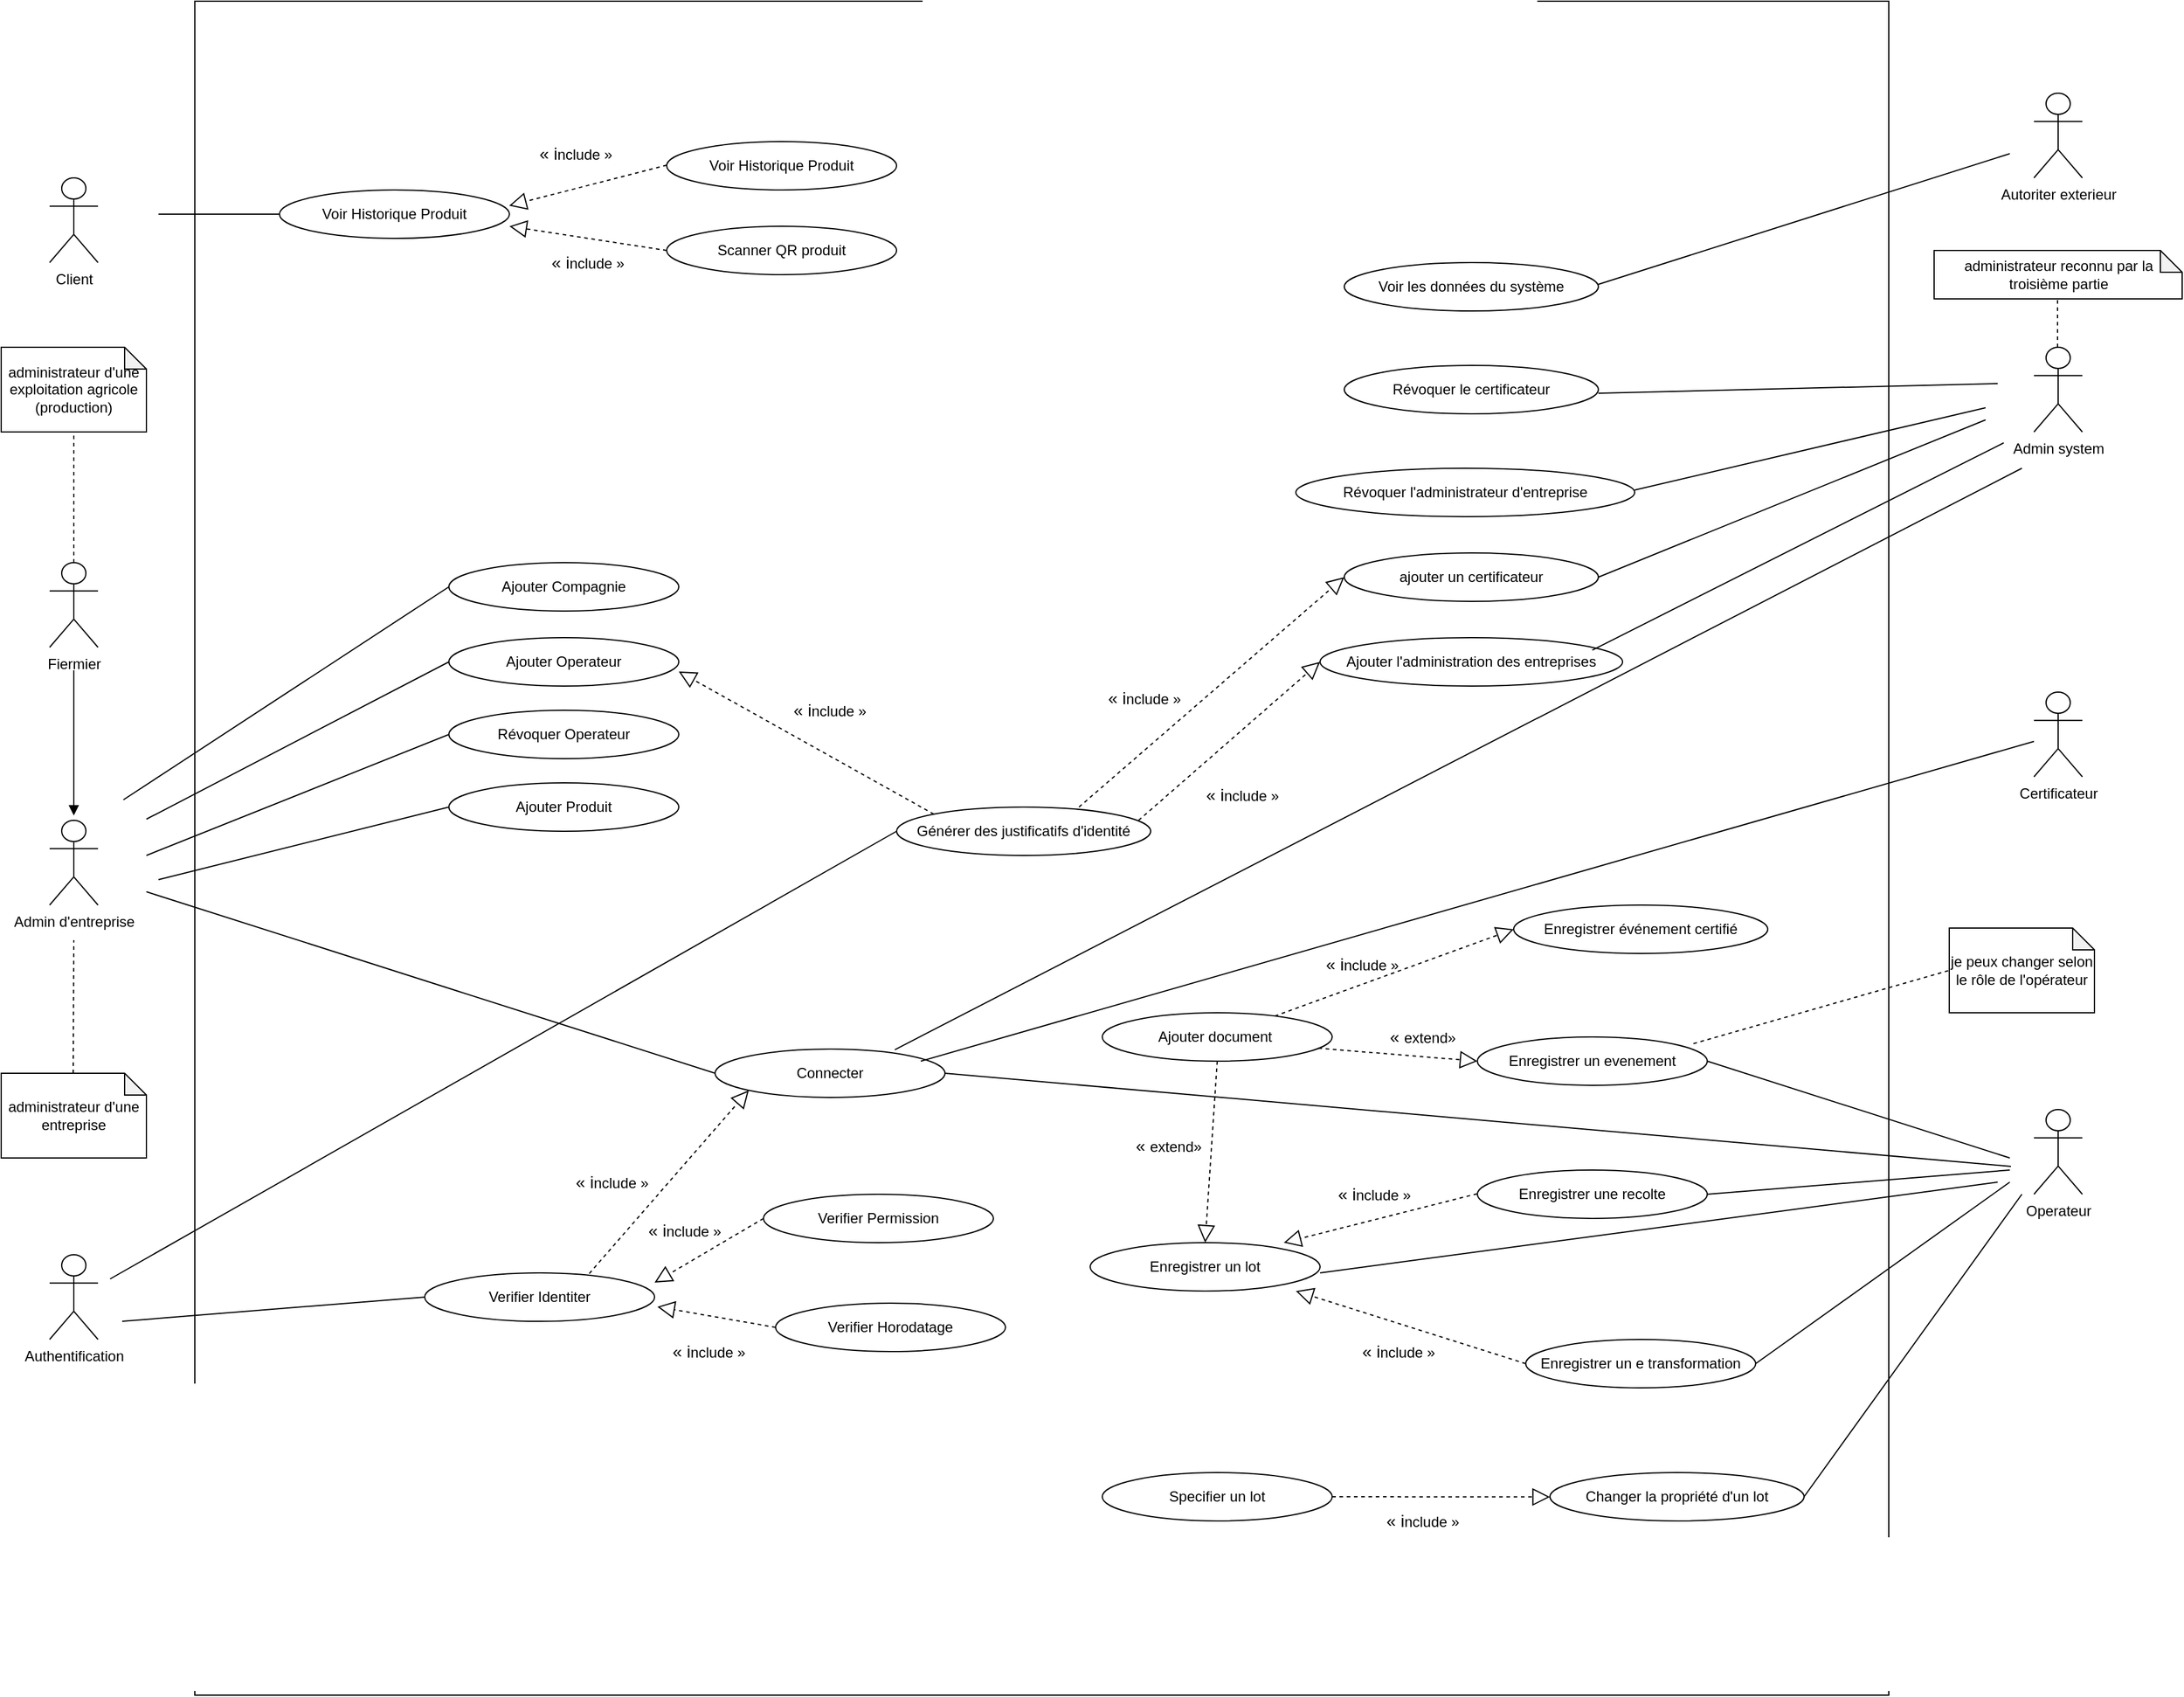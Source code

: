 <mxfile version="12.9.10" type="github">
  <diagram id="YpBe-z9ydHaREtKA_Qj9" name="Page-1">
    <mxGraphModel dx="1519" dy="1913" grid="1" gridSize="10" guides="1" tooltips="1" connect="1" arrows="1" fold="1" page="1" pageScale="1" pageWidth="827" pageHeight="1169" math="0" shadow="0">
      <root>
        <mxCell id="0" />
        <mxCell id="1" parent="0" />
        <mxCell id="3LTx538stvDvCSywU0wL-1" value="" style="whiteSpace=wrap;html=1;aspect=fixed;" vertex="1" parent="1">
          <mxGeometry x="340" y="-856" width="1400" height="1400" as="geometry" />
        </mxCell>
        <mxCell id="3LTx538stvDvCSywU0wL-17" value="Client" style="shape=umlActor;verticalLabelPosition=bottom;labelBackgroundColor=#ffffff;verticalAlign=top;html=1;outlineConnect=0;" vertex="1" parent="1">
          <mxGeometry x="220" y="-710" width="40" height="70" as="geometry" />
        </mxCell>
        <mxCell id="3LTx538stvDvCSywU0wL-18" value="Fiermier" style="shape=umlActor;verticalLabelPosition=bottom;labelBackgroundColor=#ffffff;verticalAlign=top;html=1;outlineConnect=0;" vertex="1" parent="1">
          <mxGeometry x="220" y="-392" width="40" height="70" as="geometry" />
        </mxCell>
        <mxCell id="3LTx538stvDvCSywU0wL-19" value="administrateur d&#39;une exploitation agricole (production)" style="shape=note;whiteSpace=wrap;html=1;backgroundOutline=1;darkOpacity=0.05;size=18;" vertex="1" parent="1">
          <mxGeometry x="180" y="-570" width="120" height="70" as="geometry" />
        </mxCell>
        <mxCell id="3LTx538stvDvCSywU0wL-20" value="" style="endArrow=none;dashed=1;html=1;entryX=0.5;entryY=1;entryDx=0;entryDy=0;entryPerimeter=0;exitX=0.5;exitY=0;exitDx=0;exitDy=0;exitPerimeter=0;" edge="1" parent="1" source="3LTx538stvDvCSywU0wL-18" target="3LTx538stvDvCSywU0wL-19">
          <mxGeometry width="50" height="50" relative="1" as="geometry">
            <mxPoint x="200" y="-390" as="sourcePoint" />
            <mxPoint x="250" y="-440" as="targetPoint" />
          </mxGeometry>
        </mxCell>
        <mxCell id="3LTx538stvDvCSywU0wL-21" value="Admin d&#39;entreprise" style="shape=umlActor;verticalLabelPosition=bottom;labelBackgroundColor=#ffffff;verticalAlign=top;html=1;outlineConnect=0;" vertex="1" parent="1">
          <mxGeometry x="220" y="-179" width="40" height="70" as="geometry" />
        </mxCell>
        <mxCell id="3LTx538stvDvCSywU0wL-31" value="" style="endArrow=block;endFill=1;endSize=6;html=1;entryX=0.5;entryY=0;entryDx=0;entryDy=0;entryPerimeter=0;" edge="1" parent="1">
          <mxGeometry width="100" relative="1" as="geometry">
            <mxPoint x="240" y="-303" as="sourcePoint" />
            <mxPoint x="240" y="-183" as="targetPoint" />
          </mxGeometry>
        </mxCell>
        <mxCell id="3LTx538stvDvCSywU0wL-34" value="administrateur d&#39;une entreprise" style="shape=note;whiteSpace=wrap;html=1;backgroundOutline=1;darkOpacity=0.05;size=18;" vertex="1" parent="1">
          <mxGeometry x="180" y="30" width="120" height="70" as="geometry" />
        </mxCell>
        <mxCell id="3LTx538stvDvCSywU0wL-35" value="" style="endArrow=none;dashed=1;html=1;exitX=0.5;exitY=0;exitDx=0;exitDy=0;exitPerimeter=0;" edge="1" parent="1">
          <mxGeometry width="50" height="50" relative="1" as="geometry">
            <mxPoint x="239.5" y="30" as="sourcePoint" />
            <mxPoint x="240" y="-80" as="targetPoint" />
          </mxGeometry>
        </mxCell>
        <mxCell id="3LTx538stvDvCSywU0wL-36" value="Authentification" style="shape=umlActor;verticalLabelPosition=bottom;labelBackgroundColor=#ffffff;verticalAlign=top;html=1;outlineConnect=0;" vertex="1" parent="1">
          <mxGeometry x="220" y="180" width="40" height="70" as="geometry" />
        </mxCell>
        <mxCell id="3LTx538stvDvCSywU0wL-37" value="Voir Historique Produit" style="ellipse;whiteSpace=wrap;html=1;" vertex="1" parent="1">
          <mxGeometry x="410" y="-700" width="190" height="40" as="geometry" />
        </mxCell>
        <mxCell id="3LTx538stvDvCSywU0wL-38" value="Voir Historique Produit" style="ellipse;whiteSpace=wrap;html=1;" vertex="1" parent="1">
          <mxGeometry x="730" y="-740" width="190" height="40" as="geometry" />
        </mxCell>
        <mxCell id="3LTx538stvDvCSywU0wL-39" value="Scanner QR produit" style="ellipse;whiteSpace=wrap;html=1;" vertex="1" parent="1">
          <mxGeometry x="730" y="-670" width="190" height="40" as="geometry" />
        </mxCell>
        <mxCell id="3LTx538stvDvCSywU0wL-42" value="" style="endArrow=block;dashed=1;endFill=0;endSize=12;html=1;entryX=0.999;entryY=0.325;entryDx=0;entryDy=0;entryPerimeter=0;" edge="1" parent="1" target="3LTx538stvDvCSywU0wL-37">
          <mxGeometry width="160" relative="1" as="geometry">
            <mxPoint x="730" y="-720.5" as="sourcePoint" />
            <mxPoint x="890" y="-720.5" as="targetPoint" />
          </mxGeometry>
        </mxCell>
        <mxCell id="3LTx538stvDvCSywU0wL-43" value="" style="endArrow=block;dashed=1;endFill=0;endSize=12;html=1;exitX=0;exitY=0.5;exitDx=0;exitDy=0;entryX=1;entryY=0.75;entryDx=0;entryDy=0;entryPerimeter=0;" edge="1" parent="1" source="3LTx538stvDvCSywU0wL-39" target="3LTx538stvDvCSywU0wL-37">
          <mxGeometry width="160" relative="1" as="geometry">
            <mxPoint x="740" y="-710.5" as="sourcePoint" />
            <mxPoint x="596" y="-680" as="targetPoint" />
          </mxGeometry>
        </mxCell>
        <mxCell id="3LTx538stvDvCSywU0wL-45" value="Ajouter Produit" style="ellipse;whiteSpace=wrap;html=1;" vertex="1" parent="1">
          <mxGeometry x="550" y="-210" width="190" height="40" as="geometry" />
        </mxCell>
        <mxCell id="3LTx538stvDvCSywU0wL-46" value="Révoquer Operateur" style="ellipse;whiteSpace=wrap;html=1;" vertex="1" parent="1">
          <mxGeometry x="550" y="-270" width="190" height="40" as="geometry" />
        </mxCell>
        <mxCell id="3LTx538stvDvCSywU0wL-47" value="Ajouter Compagnie" style="ellipse;whiteSpace=wrap;html=1;" vertex="1" parent="1">
          <mxGeometry x="550" y="-392" width="190" height="40" as="geometry" />
        </mxCell>
        <mxCell id="3LTx538stvDvCSywU0wL-48" value="Ajouter Operateur" style="ellipse;whiteSpace=wrap;html=1;" vertex="1" parent="1">
          <mxGeometry x="550" y="-330" width="190" height="40" as="geometry" />
        </mxCell>
        <mxCell id="3LTx538stvDvCSywU0wL-50" value="" style="endArrow=none;html=1;entryX=0;entryY=0.5;entryDx=0;entryDy=0;" edge="1" parent="1">
          <mxGeometry width="50" height="50" relative="1" as="geometry">
            <mxPoint x="300" y="-180" as="sourcePoint" />
            <mxPoint x="550" y="-310" as="targetPoint" />
          </mxGeometry>
        </mxCell>
        <mxCell id="3LTx538stvDvCSywU0wL-52" value="" style="endArrow=none;html=1;entryX=0;entryY=0.5;entryDx=0;entryDy=0;" edge="1" parent="1" target="3LTx538stvDvCSywU0wL-46">
          <mxGeometry width="50" height="50" relative="1" as="geometry">
            <mxPoint x="300" y="-150" as="sourcePoint" />
            <mxPoint x="550" y="-280" as="targetPoint" />
          </mxGeometry>
        </mxCell>
        <mxCell id="3LTx538stvDvCSywU0wL-53" value="" style="endArrow=none;html=1;entryX=0;entryY=0.5;entryDx=0;entryDy=0;" edge="1" parent="1" target="3LTx538stvDvCSywU0wL-45">
          <mxGeometry width="50" height="50" relative="1" as="geometry">
            <mxPoint x="310" y="-130" as="sourcePoint" />
            <mxPoint x="560" y="-240" as="targetPoint" />
          </mxGeometry>
        </mxCell>
        <mxCell id="3LTx538stvDvCSywU0wL-54" value="" style="endArrow=none;html=1;entryX=0;entryY=0.5;entryDx=0;entryDy=0;" edge="1" parent="1" target="3LTx538stvDvCSywU0wL-47">
          <mxGeometry width="50" height="50" relative="1" as="geometry">
            <mxPoint x="281" y="-196" as="sourcePoint" />
            <mxPoint x="551" y="-336" as="targetPoint" />
          </mxGeometry>
        </mxCell>
        <mxCell id="3LTx538stvDvCSywU0wL-55" value="Connecter" style="ellipse;whiteSpace=wrap;html=1;" vertex="1" parent="1">
          <mxGeometry x="770" y="10" width="190" height="40" as="geometry" />
        </mxCell>
        <mxCell id="3LTx538stvDvCSywU0wL-56" value="" style="endArrow=none;html=1;entryX=0;entryY=0.5;entryDx=0;entryDy=0;" edge="1" parent="1" target="3LTx538stvDvCSywU0wL-55">
          <mxGeometry width="50" height="50" relative="1" as="geometry">
            <mxPoint x="300" y="-120" as="sourcePoint" />
            <mxPoint x="560" y="-180" as="targetPoint" />
          </mxGeometry>
        </mxCell>
        <mxCell id="3LTx538stvDvCSywU0wL-58" value="Générer des justificatifs d&#39;identité" style="ellipse;whiteSpace=wrap;html=1;" vertex="1" parent="1">
          <mxGeometry x="920" y="-190" width="210" height="40" as="geometry" />
        </mxCell>
        <mxCell id="3LTx538stvDvCSywU0wL-59" value="" style="endArrow=block;dashed=1;endFill=0;endSize=12;html=1;exitX=0;exitY=0;exitDx=0;exitDy=0;entryX=0.5;entryY=0;entryDx=0;entryDy=0;" edge="1" parent="1" source="3LTx538stvDvCSywU0wL-58">
          <mxGeometry width="160" relative="1" as="geometry">
            <mxPoint x="745" y="-380" as="sourcePoint" />
            <mxPoint x="740" y="-302" as="targetPoint" />
          </mxGeometry>
        </mxCell>
        <mxCell id="3LTx538stvDvCSywU0wL-60" value="" style="endArrow=none;html=1;entryX=0;entryY=0.5;entryDx=0;entryDy=0;" edge="1" parent="1" target="3LTx538stvDvCSywU0wL-58">
          <mxGeometry width="50" height="50" relative="1" as="geometry">
            <mxPoint x="270" y="200" as="sourcePoint" />
            <mxPoint x="510" y="140" as="targetPoint" />
          </mxGeometry>
        </mxCell>
        <mxCell id="3LTx538stvDvCSywU0wL-61" value="Verifier Identiter" style="ellipse;whiteSpace=wrap;html=1;" vertex="1" parent="1">
          <mxGeometry x="530" y="195" width="190" height="40" as="geometry" />
        </mxCell>
        <mxCell id="3LTx538stvDvCSywU0wL-62" value="" style="endArrow=none;html=1;entryX=0;entryY=0.5;entryDx=0;entryDy=0;" edge="1" parent="1" target="3LTx538stvDvCSywU0wL-61">
          <mxGeometry width="50" height="50" relative="1" as="geometry">
            <mxPoint x="280" y="235" as="sourcePoint" />
            <mxPoint x="530" y="210" as="targetPoint" />
          </mxGeometry>
        </mxCell>
        <mxCell id="3LTx538stvDvCSywU0wL-63" value="Verifier Permission" style="ellipse;whiteSpace=wrap;html=1;" vertex="1" parent="1">
          <mxGeometry x="810" y="130" width="190" height="40" as="geometry" />
        </mxCell>
        <mxCell id="3LTx538stvDvCSywU0wL-64" value="Verifier Horodatage" style="ellipse;whiteSpace=wrap;html=1;" vertex="1" parent="1">
          <mxGeometry x="820" y="220" width="190" height="40" as="geometry" />
        </mxCell>
        <mxCell id="3LTx538stvDvCSywU0wL-65" value="" style="endArrow=block;dashed=1;endFill=0;endSize=12;html=1;entryX=0;entryY=1;entryDx=0;entryDy=0;exitX=0.716;exitY=0.013;exitDx=0;exitDy=0;exitPerimeter=0;" edge="1" parent="1" source="3LTx538stvDvCSywU0wL-61" target="3LTx538stvDvCSywU0wL-55">
          <mxGeometry width="160" relative="1" as="geometry">
            <mxPoint x="980.754" y="147.858" as="sourcePoint" />
            <mxPoint x="770" y="30" as="targetPoint" />
          </mxGeometry>
        </mxCell>
        <mxCell id="3LTx538stvDvCSywU0wL-66" value="" style="endArrow=block;dashed=1;endFill=0;endSize=12;html=1;entryX=1.012;entryY=0.7;entryDx=0;entryDy=0;exitX=0;exitY=0.5;exitDx=0;exitDy=0;entryPerimeter=0;" edge="1" parent="1" source="3LTx538stvDvCSywU0wL-64" target="3LTx538stvDvCSywU0wL-61">
          <mxGeometry width="160" relative="1" as="geometry">
            <mxPoint x="678.22" y="361.38" as="sourcePoint" />
            <mxPoint x="810.005" y="210.002" as="targetPoint" />
          </mxGeometry>
        </mxCell>
        <mxCell id="3LTx538stvDvCSywU0wL-67" value="" style="endArrow=block;dashed=1;endFill=0;endSize=12;html=1;entryX=1.012;entryY=0.7;entryDx=0;entryDy=0;exitX=0;exitY=0.5;exitDx=0;exitDy=0;entryPerimeter=0;" edge="1" parent="1" source="3LTx538stvDvCSywU0wL-63">
          <mxGeometry width="160" relative="1" as="geometry">
            <mxPoint x="817.72" y="220" as="sourcePoint" />
            <mxPoint x="720" y="203" as="targetPoint" />
          </mxGeometry>
        </mxCell>
        <mxCell id="3LTx538stvDvCSywU0wL-71" value="" style="endArrow=none;html=1;entryX=0;entryY=0.5;entryDx=0;entryDy=0;" edge="1" parent="1" target="3LTx538stvDvCSywU0wL-37">
          <mxGeometry width="50" height="50" relative="1" as="geometry">
            <mxPoint x="310" y="-680" as="sourcePoint" />
            <mxPoint x="549" y="-800" as="targetPoint" />
          </mxGeometry>
        </mxCell>
        <mxCell id="3LTx538stvDvCSywU0wL-72" value="&lt;div&gt;Voir les données du système&lt;/div&gt;" style="ellipse;whiteSpace=wrap;html=1;" vertex="1" parent="1">
          <mxGeometry x="1290" y="-640" width="210" height="40" as="geometry" />
        </mxCell>
        <mxCell id="3LTx538stvDvCSywU0wL-73" value="Révoquer le certificateur" style="ellipse;whiteSpace=wrap;html=1;" vertex="1" parent="1">
          <mxGeometry x="1290" y="-555" width="210" height="40" as="geometry" />
        </mxCell>
        <mxCell id="3LTx538stvDvCSywU0wL-74" value="Révoquer l&#39;administrateur d&#39;entreprise" style="ellipse;whiteSpace=wrap;html=1;" vertex="1" parent="1">
          <mxGeometry x="1250" y="-470" width="280" height="40" as="geometry" />
        </mxCell>
        <mxCell id="3LTx538stvDvCSywU0wL-75" value="ajouter un certificateur" style="ellipse;whiteSpace=wrap;html=1;" vertex="1" parent="1">
          <mxGeometry x="1290" y="-400" width="210" height="40" as="geometry" />
        </mxCell>
        <mxCell id="3LTx538stvDvCSywU0wL-76" value="Ajouter l&#39;administration des entreprises" style="ellipse;whiteSpace=wrap;html=1;" vertex="1" parent="1">
          <mxGeometry x="1270" y="-330" width="250" height="40" as="geometry" />
        </mxCell>
        <mxCell id="3LTx538stvDvCSywU0wL-77" value="" style="endArrow=block;dashed=1;endFill=0;endSize=12;html=1;exitX=0;exitY=0;exitDx=0;exitDy=0;entryX=0;entryY=0.5;entryDx=0;entryDy=0;" edge="1" parent="1" target="3LTx538stvDvCSywU0wL-75">
          <mxGeometry width="160" relative="1" as="geometry">
            <mxPoint x="1070.754" y="-190.002" as="sourcePoint" />
            <mxPoint x="860" y="-307.86" as="targetPoint" />
          </mxGeometry>
        </mxCell>
        <mxCell id="3LTx538stvDvCSywU0wL-78" value="" style="endArrow=block;dashed=1;endFill=0;endSize=12;html=1;exitX=0;exitY=0;exitDx=0;exitDy=0;entryX=0;entryY=0.5;entryDx=0;entryDy=0;" edge="1" parent="1" target="3LTx538stvDvCSywU0wL-76">
          <mxGeometry width="160" relative="1" as="geometry">
            <mxPoint x="1120.004" y="-179.002" as="sourcePoint" />
            <mxPoint x="1339.25" y="-369" as="targetPoint" />
          </mxGeometry>
        </mxCell>
        <mxCell id="3LTx538stvDvCSywU0wL-79" value="Ajouter document&amp;nbsp;" style="ellipse;whiteSpace=wrap;html=1;" vertex="1" parent="1">
          <mxGeometry x="1090" y="-20" width="190" height="40" as="geometry" />
        </mxCell>
        <mxCell id="3LTx538stvDvCSywU0wL-80" value="Enregistrer un lot" style="ellipse;whiteSpace=wrap;html=1;" vertex="1" parent="1">
          <mxGeometry x="1080" y="170" width="190" height="40" as="geometry" />
        </mxCell>
        <mxCell id="3LTx538stvDvCSywU0wL-81" value="Specifier un lot" style="ellipse;whiteSpace=wrap;html=1;" vertex="1" parent="1">
          <mxGeometry x="1090" y="360" width="190" height="40" as="geometry" />
        </mxCell>
        <mxCell id="3LTx538stvDvCSywU0wL-82" value="" style="endArrow=block;dashed=1;endFill=0;endSize=12;html=1;entryX=0.5;entryY=0;entryDx=0;entryDy=0;exitX=0.5;exitY=1;exitDx=0;exitDy=0;" edge="1" parent="1" source="3LTx538stvDvCSywU0wL-79" target="3LTx538stvDvCSywU0wL-80">
          <mxGeometry width="160" relative="1" as="geometry">
            <mxPoint x="1180" y="30" as="sourcePoint" />
            <mxPoint x="1090" y="83" as="targetPoint" />
          </mxGeometry>
        </mxCell>
        <mxCell id="3LTx538stvDvCSywU0wL-83" value="Enregistrer événement certifié" style="ellipse;whiteSpace=wrap;html=1;" vertex="1" parent="1">
          <mxGeometry x="1430" y="-109" width="210" height="40" as="geometry" />
        </mxCell>
        <mxCell id="3LTx538stvDvCSywU0wL-84" value="Enregistrer un evenement" style="ellipse;whiteSpace=wrap;html=1;" vertex="1" parent="1">
          <mxGeometry x="1400" width="190" height="40" as="geometry" />
        </mxCell>
        <mxCell id="3LTx538stvDvCSywU0wL-85" value="Enregistrer une recolte" style="ellipse;whiteSpace=wrap;html=1;" vertex="1" parent="1">
          <mxGeometry x="1400" y="110" width="190" height="40" as="geometry" />
        </mxCell>
        <mxCell id="3LTx538stvDvCSywU0wL-86" value="Enregistrer un e transformation" style="ellipse;whiteSpace=wrap;html=1;" vertex="1" parent="1">
          <mxGeometry x="1440" y="250" width="190" height="40" as="geometry" />
        </mxCell>
        <mxCell id="3LTx538stvDvCSywU0wL-87" value="Changer la propriété d&#39;un lot" style="ellipse;whiteSpace=wrap;html=1;" vertex="1" parent="1">
          <mxGeometry x="1460" y="360" width="210" height="40" as="geometry" />
        </mxCell>
        <mxCell id="3LTx538stvDvCSywU0wL-88" value="Operateur" style="shape=umlActor;verticalLabelPosition=bottom;labelBackgroundColor=#ffffff;verticalAlign=top;html=1;" vertex="1" parent="1">
          <mxGeometry x="1860" y="60" width="40" height="70" as="geometry" />
        </mxCell>
        <mxCell id="3LTx538stvDvCSywU0wL-90" value="" style="endArrow=none;html=1;entryX=1;entryY=0.5;entryDx=0;entryDy=0;" edge="1" parent="1" target="3LTx538stvDvCSywU0wL-84">
          <mxGeometry width="50" height="50" relative="1" as="geometry">
            <mxPoint x="1840" y="100" as="sourcePoint" />
            <mxPoint x="1600" y="50" as="targetPoint" />
          </mxGeometry>
        </mxCell>
        <mxCell id="3LTx538stvDvCSywU0wL-91" value="" style="endArrow=none;html=1;entryX=1;entryY=0.5;entryDx=0;entryDy=0;" edge="1" parent="1" target="3LTx538stvDvCSywU0wL-85">
          <mxGeometry width="50" height="50" relative="1" as="geometry">
            <mxPoint x="1840" y="110" as="sourcePoint" />
            <mxPoint x="1590" y="160" as="targetPoint" />
          </mxGeometry>
        </mxCell>
        <mxCell id="3LTx538stvDvCSywU0wL-92" value="" style="endArrow=none;html=1;entryX=1;entryY=0.5;entryDx=0;entryDy=0;" edge="1" parent="1">
          <mxGeometry width="50" height="50" relative="1" as="geometry">
            <mxPoint x="1840" y="120" as="sourcePoint" />
            <mxPoint x="1630" y="270" as="targetPoint" />
          </mxGeometry>
        </mxCell>
        <mxCell id="3LTx538stvDvCSywU0wL-93" value="" style="endArrow=none;html=1;entryX=1;entryY=0.5;entryDx=0;entryDy=0;" edge="1" parent="1">
          <mxGeometry width="50" height="50" relative="1" as="geometry">
            <mxPoint x="1850" y="130" as="sourcePoint" />
            <mxPoint x="1670" y="380" as="targetPoint" />
          </mxGeometry>
        </mxCell>
        <mxCell id="3LTx538stvDvCSywU0wL-94" value="" style="endArrow=block;dashed=1;endFill=0;endSize=12;html=1;entryX=0;entryY=0.5;entryDx=0;entryDy=0;" edge="1" parent="1" source="3LTx538stvDvCSywU0wL-79" target="3LTx538stvDvCSywU0wL-83">
          <mxGeometry width="160" relative="1" as="geometry">
            <mxPoint x="1270" y="10" as="sourcePoint" />
            <mxPoint x="1265" y="150" as="targetPoint" />
          </mxGeometry>
        </mxCell>
        <mxCell id="3LTx538stvDvCSywU0wL-95" value="" style="endArrow=block;dashed=1;endFill=0;endSize=12;html=1;exitX=0.94;exitY=0.732;exitDx=0;exitDy=0;exitPerimeter=0;entryX=0;entryY=0.5;entryDx=0;entryDy=0;" edge="1" parent="1" source="3LTx538stvDvCSywU0wL-79" target="3LTx538stvDvCSywU0wL-84">
          <mxGeometry width="160" relative="1" as="geometry">
            <mxPoint x="1241" y="130" as="sourcePoint" />
            <mxPoint x="1411" y="50" as="targetPoint" />
          </mxGeometry>
        </mxCell>
        <mxCell id="3LTx538stvDvCSywU0wL-96" value="" style="endArrow=block;dashed=1;endFill=0;endSize=12;html=1;exitX=0.757;exitY=0.704;exitDx=0;exitDy=0;exitPerimeter=0;" edge="1" parent="1" source="3LTx538stvDvCSywU0wL-1">
          <mxGeometry width="160" relative="1" as="geometry">
            <mxPoint x="1400" y="164.28" as="sourcePoint" />
            <mxPoint x="1240" y="170" as="targetPoint" />
          </mxGeometry>
        </mxCell>
        <mxCell id="3LTx538stvDvCSywU0wL-97" value="" style="endArrow=block;dashed=1;endFill=0;endSize=12;html=1;exitX=0.94;exitY=0.732;exitDx=0;exitDy=0;exitPerimeter=0;" edge="1" parent="1">
          <mxGeometry width="160" relative="1" as="geometry">
            <mxPoint x="1440" y="270.0" as="sourcePoint" />
            <mxPoint x="1250" y="210" as="targetPoint" />
          </mxGeometry>
        </mxCell>
        <mxCell id="3LTx538stvDvCSywU0wL-98" value="" style="endArrow=none;html=1;entryX=1;entryY=0.5;entryDx=0;entryDy=0;" edge="1" parent="1">
          <mxGeometry width="50" height="50" relative="1" as="geometry">
            <mxPoint x="1830" y="120" as="sourcePoint" />
            <mxPoint x="1270" y="195" as="targetPoint" />
          </mxGeometry>
        </mxCell>
        <mxCell id="3LTx538stvDvCSywU0wL-99" value="" style="endArrow=block;dashed=1;endFill=0;endSize=12;html=1;entryX=0.8;entryY=0.883;entryDx=0;entryDy=0;exitX=0;exitY=0.5;exitDx=0;exitDy=0;entryPerimeter=0;" edge="1" parent="1" target="3LTx538stvDvCSywU0wL-1">
          <mxGeometry width="160" relative="1" as="geometry">
            <mxPoint x="1280" y="380" as="sourcePoint" />
            <mxPoint x="1275" y="520" as="targetPoint" />
          </mxGeometry>
        </mxCell>
        <mxCell id="3LTx538stvDvCSywU0wL-100" value="" style="endArrow=none;html=1;entryX=1;entryY=0.5;entryDx=0;entryDy=0;" edge="1" parent="1" target="3LTx538stvDvCSywU0wL-55">
          <mxGeometry width="50" height="50" relative="1" as="geometry">
            <mxPoint x="1841" y="107" as="sourcePoint" />
            <mxPoint x="1591" y="27" as="targetPoint" />
          </mxGeometry>
        </mxCell>
        <mxCell id="3LTx538stvDvCSywU0wL-101" value="Certificateur" style="shape=umlActor;verticalLabelPosition=bottom;labelBackgroundColor=#ffffff;verticalAlign=top;html=1;" vertex="1" parent="1">
          <mxGeometry x="1860" y="-285" width="40" height="70" as="geometry" />
        </mxCell>
        <mxCell id="3LTx538stvDvCSywU0wL-102" value="" style="endArrow=none;html=1;entryX=1;entryY=0.5;entryDx=0;entryDy=0;" edge="1" parent="1" source="3LTx538stvDvCSywU0wL-101">
          <mxGeometry width="50" height="50" relative="1" as="geometry">
            <mxPoint x="1830" y="-230" as="sourcePoint" />
            <mxPoint x="940" y="20" as="targetPoint" />
          </mxGeometry>
        </mxCell>
        <mxCell id="3LTx538stvDvCSywU0wL-103" value="Admin system" style="shape=umlActor;verticalLabelPosition=bottom;labelBackgroundColor=#ffffff;verticalAlign=top;html=1;" vertex="1" parent="1">
          <mxGeometry x="1860" y="-570" width="40" height="70" as="geometry" />
        </mxCell>
        <mxCell id="3LTx538stvDvCSywU0wL-105" value="je peux changer selon le rôle de l&#39;opérateur" style="shape=note;whiteSpace=wrap;html=1;backgroundOutline=1;darkOpacity=0.05;size=18;" vertex="1" parent="1">
          <mxGeometry x="1790" y="-90" width="120" height="70" as="geometry" />
        </mxCell>
        <mxCell id="3LTx538stvDvCSywU0wL-106" value="" style="endArrow=none;dashed=1;html=1;entryX=0;entryY=0.5;entryDx=0;entryDy=0;entryPerimeter=0;exitX=0.94;exitY=0.138;exitDx=0;exitDy=0;exitPerimeter=0;" edge="1" parent="1" source="3LTx538stvDvCSywU0wL-84" target="3LTx538stvDvCSywU0wL-105">
          <mxGeometry width="50" height="50" relative="1" as="geometry">
            <mxPoint x="1600" y="10" as="sourcePoint" />
            <mxPoint x="1650" y="-40" as="targetPoint" />
          </mxGeometry>
        </mxCell>
        <mxCell id="3LTx538stvDvCSywU0wL-107" value="" style="endArrow=none;html=1;exitX=0.88;exitY=0.282;exitDx=0;exitDy=0;exitPerimeter=0;" edge="1" parent="1">
          <mxGeometry width="50" height="50" relative="1" as="geometry">
            <mxPoint x="1495" y="-319.72" as="sourcePoint" />
            <mxPoint x="1835" y="-491" as="targetPoint" />
          </mxGeometry>
        </mxCell>
        <mxCell id="3LTx538stvDvCSywU0wL-108" value="" style="endArrow=none;html=1;exitX=1;exitY=0.5;exitDx=0;exitDy=0;" edge="1" parent="1">
          <mxGeometry width="50" height="50" relative="1" as="geometry">
            <mxPoint x="1500" y="-532" as="sourcePoint" />
            <mxPoint x="1830" y="-540" as="targetPoint" />
          </mxGeometry>
        </mxCell>
        <mxCell id="3LTx538stvDvCSywU0wL-109" value="" style="endArrow=none;html=1;exitX=1;exitY=0.5;exitDx=0;exitDy=0;" edge="1" parent="1">
          <mxGeometry width="50" height="50" relative="1" as="geometry">
            <mxPoint x="1530" y="-452" as="sourcePoint" />
            <mxPoint x="1820" y="-520" as="targetPoint" />
          </mxGeometry>
        </mxCell>
        <mxCell id="3LTx538stvDvCSywU0wL-110" value="" style="endArrow=none;html=1;exitX=1;exitY=0.5;exitDx=0;exitDy=0;" edge="1" parent="1" source="3LTx538stvDvCSywU0wL-75">
          <mxGeometry width="50" height="50" relative="1" as="geometry">
            <mxPoint x="1530" y="-442" as="sourcePoint" />
            <mxPoint x="1820" y="-510" as="targetPoint" />
          </mxGeometry>
        </mxCell>
        <mxCell id="3LTx538stvDvCSywU0wL-111" value="Autoriter exterieur" style="shape=umlActor;verticalLabelPosition=bottom;labelBackgroundColor=#ffffff;verticalAlign=top;html=1;" vertex="1" parent="1">
          <mxGeometry x="1860" y="-780" width="40" height="70" as="geometry" />
        </mxCell>
        <mxCell id="3LTx538stvDvCSywU0wL-112" value="" style="endArrow=none;html=1;exitX=1;exitY=0.5;exitDx=0;exitDy=0;" edge="1" parent="1">
          <mxGeometry width="50" height="50" relative="1" as="geometry">
            <mxPoint x="1500" y="-622" as="sourcePoint" />
            <mxPoint x="1840" y="-730" as="targetPoint" />
          </mxGeometry>
        </mxCell>
        <mxCell id="3LTx538stvDvCSywU0wL-113" value="administrateur reconnu par la troisième partie" style="shape=note;whiteSpace=wrap;html=1;backgroundOutline=1;darkOpacity=0.05;size=18;" vertex="1" parent="1">
          <mxGeometry x="1777.5" y="-650" width="205" height="40" as="geometry" />
        </mxCell>
        <mxCell id="3LTx538stvDvCSywU0wL-118" value="" style="endArrow=none;dashed=1;html=1;" edge="1" parent="1">
          <mxGeometry width="50" height="50" relative="1" as="geometry">
            <mxPoint x="1879.5" y="-570" as="sourcePoint" />
            <mxPoint x="1879.5" y="-610" as="targetPoint" />
          </mxGeometry>
        </mxCell>
        <mxCell id="3LTx538stvDvCSywU0wL-121" value="" style="endArrow=none;html=1;entryX=0.782;entryY=0.013;entryDx=0;entryDy=0;entryPerimeter=0;" edge="1" parent="1" target="3LTx538stvDvCSywU0wL-55">
          <mxGeometry width="50" height="50" relative="1" as="geometry">
            <mxPoint x="1850" y="-469.995" as="sourcePoint" />
            <mxPoint x="930" y="-205.74" as="targetPoint" />
          </mxGeometry>
        </mxCell>
        <mxCell id="3LTx538stvDvCSywU0wL-122" value="&lt;span style=&quot;font-family: &amp;#34;arial&amp;#34; , sans-serif ; font-size: 14px ; text-align: left&quot;&gt;« i&lt;/span&gt;nclude »" style="text;html=1;strokeColor=none;fillColor=none;align=center;verticalAlign=middle;whiteSpace=wrap;rounded=0;" vertex="1" parent="1">
          <mxGeometry x="620" y="-740" width="70" height="20" as="geometry" />
        </mxCell>
        <mxCell id="3LTx538stvDvCSywU0wL-123" value="&lt;span style=&quot;font-family: &amp;#34;arial&amp;#34; , sans-serif ; font-size: 14px ; text-align: left&quot;&gt;« i&lt;/span&gt;nclude »" style="text;html=1;strokeColor=none;fillColor=none;align=center;verticalAlign=middle;whiteSpace=wrap;rounded=0;" vertex="1" parent="1">
          <mxGeometry x="630" y="-650" width="70" height="20" as="geometry" />
        </mxCell>
        <mxCell id="3LTx538stvDvCSywU0wL-125" value="&lt;span style=&quot;font-family: &amp;#34;arial&amp;#34; , sans-serif ; font-size: 14px ; text-align: left&quot;&gt;« i&lt;/span&gt;nclude »" style="text;html=1;strokeColor=none;fillColor=none;align=center;verticalAlign=middle;whiteSpace=wrap;rounded=0;" vertex="1" parent="1">
          <mxGeometry x="830" y="-280" width="70" height="20" as="geometry" />
        </mxCell>
        <mxCell id="3LTx538stvDvCSywU0wL-126" value="&lt;span style=&quot;font-family: &amp;#34;arial&amp;#34; , sans-serif ; font-size: 14px ; text-align: left&quot;&gt;« i&lt;/span&gt;nclude »" style="text;html=1;strokeColor=none;fillColor=none;align=center;verticalAlign=middle;whiteSpace=wrap;rounded=0;" vertex="1" parent="1">
          <mxGeometry x="650" y="110" width="70" height="20" as="geometry" />
        </mxCell>
        <mxCell id="3LTx538stvDvCSywU0wL-127" value="&lt;span style=&quot;font-family: &amp;#34;arial&amp;#34; , sans-serif ; font-size: 14px ; text-align: left&quot;&gt;« i&lt;/span&gt;nclude »" style="text;html=1;strokeColor=none;fillColor=none;align=center;verticalAlign=middle;whiteSpace=wrap;rounded=0;" vertex="1" parent="1">
          <mxGeometry x="710" y="150" width="70" height="20" as="geometry" />
        </mxCell>
        <mxCell id="3LTx538stvDvCSywU0wL-128" value="&lt;span style=&quot;font-family: &amp;#34;arial&amp;#34; , sans-serif ; font-size: 14px ; text-align: left&quot;&gt;« i&lt;/span&gt;nclude »" style="text;html=1;strokeColor=none;fillColor=none;align=center;verticalAlign=middle;whiteSpace=wrap;rounded=0;" vertex="1" parent="1">
          <mxGeometry x="730" y="250" width="70" height="20" as="geometry" />
        </mxCell>
        <mxCell id="3LTx538stvDvCSywU0wL-129" value="&lt;span style=&quot;font-family: &amp;#34;arial&amp;#34; , sans-serif ; font-size: 14px ; text-align: left&quot;&gt;« i&lt;/span&gt;nclude »" style="text;html=1;strokeColor=none;fillColor=none;align=center;verticalAlign=middle;whiteSpace=wrap;rounded=0;" vertex="1" parent="1">
          <mxGeometry x="1090" y="-290" width="70" height="20" as="geometry" />
        </mxCell>
        <mxCell id="3LTx538stvDvCSywU0wL-130" value="&lt;span style=&quot;font-family: &amp;#34;arial&amp;#34; , sans-serif ; font-size: 14px ; text-align: left&quot;&gt;« i&lt;/span&gt;nclude »" style="text;html=1;strokeColor=none;fillColor=none;align=center;verticalAlign=middle;whiteSpace=wrap;rounded=0;" vertex="1" parent="1">
          <mxGeometry x="1171" y="-210" width="70" height="20" as="geometry" />
        </mxCell>
        <mxCell id="3LTx538stvDvCSywU0wL-131" value="&lt;span style=&quot;font-family: &amp;#34;arial&amp;#34; , sans-serif ; font-size: 14px ; text-align: left&quot;&gt;« i&lt;/span&gt;nclude »" style="text;html=1;strokeColor=none;fillColor=none;align=center;verticalAlign=middle;whiteSpace=wrap;rounded=0;" vertex="1" parent="1">
          <mxGeometry x="1270" y="-70" width="70" height="20" as="geometry" />
        </mxCell>
        <mxCell id="3LTx538stvDvCSywU0wL-132" value="&lt;span style=&quot;font-family: &amp;#34;arial&amp;#34; , sans-serif ; font-size: 14px ; text-align: left&quot;&gt;« i&lt;/span&gt;nclude »" style="text;html=1;strokeColor=none;fillColor=none;align=center;verticalAlign=middle;whiteSpace=wrap;rounded=0;" vertex="1" parent="1">
          <mxGeometry x="1320" y="390" width="70" height="20" as="geometry" />
        </mxCell>
        <mxCell id="3LTx538stvDvCSywU0wL-133" value="&lt;span style=&quot;font-family: &amp;#34;arial&amp;#34; , sans-serif ; font-size: 14px ; text-align: left&quot;&gt;« i&lt;/span&gt;nclude »" style="text;html=1;strokeColor=none;fillColor=none;align=center;verticalAlign=middle;whiteSpace=wrap;rounded=0;" vertex="1" parent="1">
          <mxGeometry x="1300" y="250" width="70" height="20" as="geometry" />
        </mxCell>
        <mxCell id="3LTx538stvDvCSywU0wL-134" value="&lt;span style=&quot;font-family: &amp;#34;arial&amp;#34; , sans-serif ; font-size: 14px ; text-align: left&quot;&gt;« i&lt;/span&gt;nclude »" style="text;html=1;strokeColor=none;fillColor=none;align=center;verticalAlign=middle;whiteSpace=wrap;rounded=0;" vertex="1" parent="1">
          <mxGeometry x="1280" y="120" width="70" height="20" as="geometry" />
        </mxCell>
        <mxCell id="3LTx538stvDvCSywU0wL-136" value="&lt;span style=&quot;font-family: &amp;#34;arial&amp;#34; , sans-serif ; font-size: 14px ; text-align: left&quot;&gt;« &lt;/span&gt;extend»" style="text;html=1;strokeColor=none;fillColor=none;align=center;verticalAlign=middle;whiteSpace=wrap;rounded=0;" vertex="1" parent="1">
          <mxGeometry x="1320" y="-10" width="70" height="20" as="geometry" />
        </mxCell>
        <mxCell id="3LTx538stvDvCSywU0wL-137" value="&lt;span style=&quot;font-family: &amp;#34;arial&amp;#34; , sans-serif ; font-size: 14px ; text-align: left&quot;&gt;« &lt;/span&gt;extend»" style="text;html=1;strokeColor=none;fillColor=none;align=center;verticalAlign=middle;whiteSpace=wrap;rounded=0;" vertex="1" parent="1">
          <mxGeometry x="1110" y="80" width="70" height="20" as="geometry" />
        </mxCell>
      </root>
    </mxGraphModel>
  </diagram>
</mxfile>
